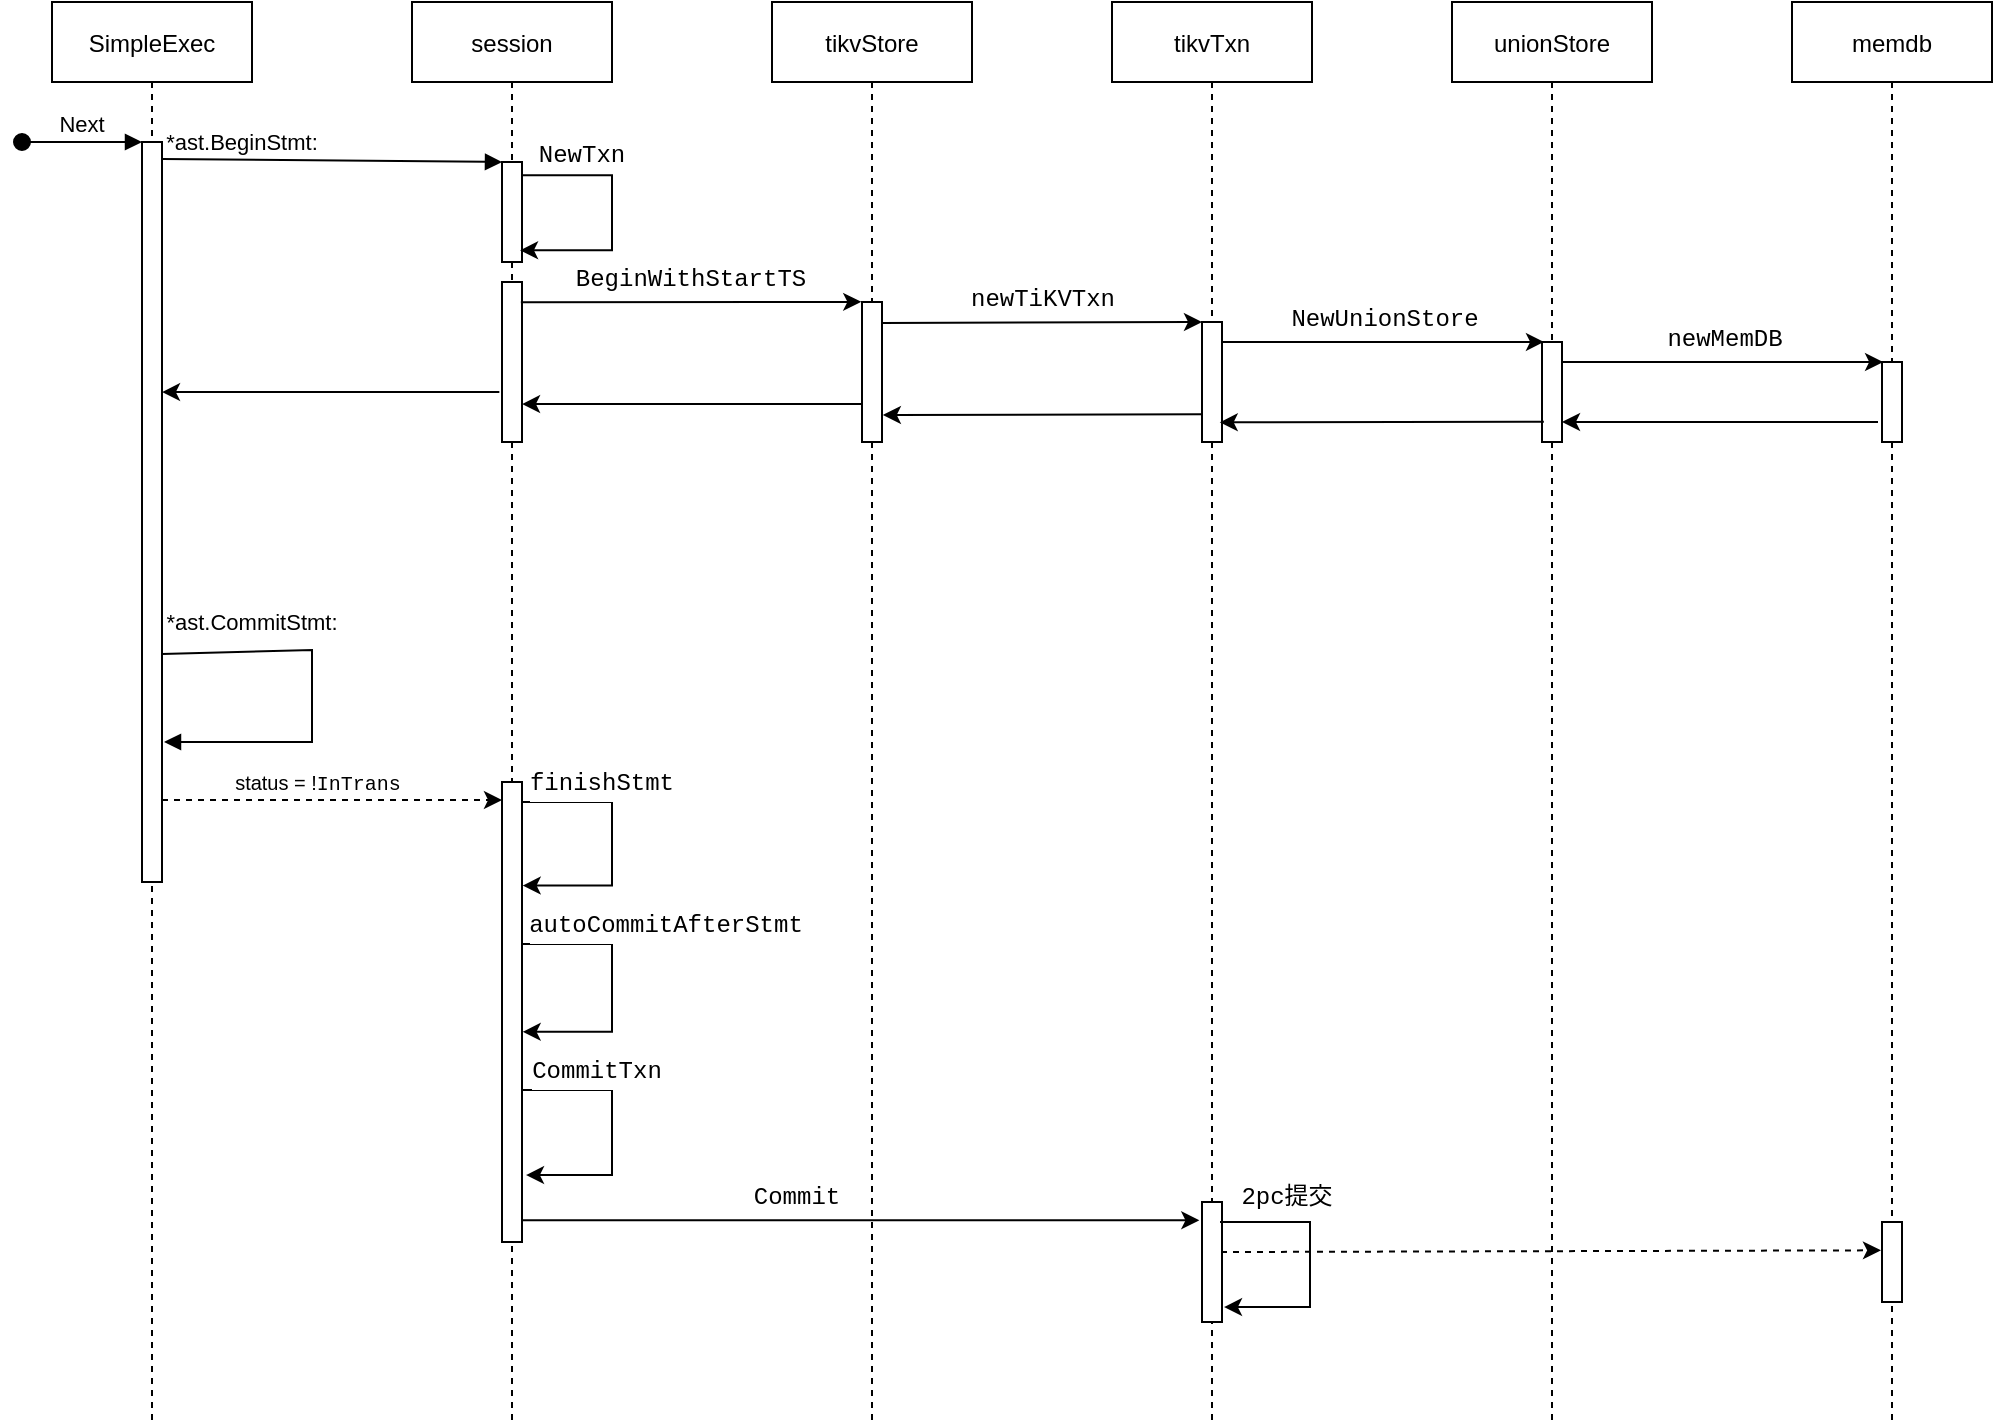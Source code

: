 <mxfile version="14.1.8" type="device"><diagram id="kgpKYQtTHZ0yAKxKKP6v" name="Page-1"><mxGraphModel dx="946" dy="600" grid="1" gridSize="10" guides="1" tooltips="1" connect="1" arrows="1" fold="1" page="1" pageScale="1" pageWidth="850" pageHeight="1100" math="0" shadow="0"><root><mxCell id="0"/><mxCell id="1" parent="0"/><mxCell id="3nuBFxr9cyL0pnOWT2aG-1" value="SimpleExec" style="shape=umlLifeline;perimeter=lifelinePerimeter;container=1;collapsible=0;recursiveResize=0;rounded=0;shadow=0;strokeWidth=1;labelBackgroundColor=#FFFFFF;" parent="1" vertex="1"><mxGeometry x="120" y="80" width="100" height="710" as="geometry"/></mxCell><mxCell id="3nuBFxr9cyL0pnOWT2aG-2" value="" style="points=[];perimeter=orthogonalPerimeter;rounded=0;shadow=0;strokeWidth=1;" parent="3nuBFxr9cyL0pnOWT2aG-1" vertex="1"><mxGeometry x="45" y="70" width="10" height="370" as="geometry"/></mxCell><mxCell id="3nuBFxr9cyL0pnOWT2aG-3" value="Next" style="verticalAlign=bottom;startArrow=oval;endArrow=block;startSize=8;shadow=0;strokeWidth=1;" parent="3nuBFxr9cyL0pnOWT2aG-1" target="3nuBFxr9cyL0pnOWT2aG-2" edge="1"><mxGeometry relative="1" as="geometry"><mxPoint x="-15" y="70" as="sourcePoint"/></mxGeometry></mxCell><mxCell id="qtyFqkzQ8k7g6WZodHRV-35" value="" style="verticalAlign=bottom;endArrow=block;shadow=0;strokeWidth=1;exitX=1;exitY=0.692;exitDx=0;exitDy=0;exitPerimeter=0;labelBackgroundColor=#FFFFFF;rounded=0;" edge="1" parent="3nuBFxr9cyL0pnOWT2aG-1" source="3nuBFxr9cyL0pnOWT2aG-2"><mxGeometry relative="1" as="geometry"><mxPoint x="65" y="250.81" as="sourcePoint"/><mxPoint x="56" y="370" as="targetPoint"/><Array as="points"><mxPoint x="130" y="324"/><mxPoint x="130" y="370"/></Array></mxGeometry></mxCell><mxCell id="3nuBFxr9cyL0pnOWT2aG-5" value="session" style="shape=umlLifeline;perimeter=lifelinePerimeter;container=1;collapsible=0;recursiveResize=0;rounded=0;shadow=0;strokeWidth=1;" parent="1" vertex="1"><mxGeometry x="300" y="80" width="100" height="710" as="geometry"/></mxCell><mxCell id="3nuBFxr9cyL0pnOWT2aG-6" value="" style="points=[];perimeter=orthogonalPerimeter;rounded=0;shadow=0;strokeWidth=1;" parent="3nuBFxr9cyL0pnOWT2aG-5" vertex="1"><mxGeometry x="45" y="80" width="10" height="50" as="geometry"/></mxCell><mxCell id="qtyFqkzQ8k7g6WZodHRV-2" value="" style="endArrow=classic;html=1;fontColor=#FFFFFF;edgeStyle=elbowEdgeStyle;rounded=0;exitX=1;exitY=0.133;exitDx=0;exitDy=0;exitPerimeter=0;entryX=0.9;entryY=0.883;entryDx=0;entryDy=0;entryPerimeter=0;" edge="1" parent="3nuBFxr9cyL0pnOWT2aG-5" source="3nuBFxr9cyL0pnOWT2aG-6" target="3nuBFxr9cyL0pnOWT2aG-6"><mxGeometry width="50" height="50" relative="1" as="geometry"><mxPoint x="90" y="90" as="sourcePoint"/><mxPoint x="90" y="120" as="targetPoint"/><Array as="points"><mxPoint x="100" y="100"/><mxPoint x="215" y="139"/></Array></mxGeometry></mxCell><mxCell id="3nuBFxr9cyL0pnOWT2aG-4" value="" style="points=[];perimeter=orthogonalPerimeter;rounded=0;shadow=0;strokeWidth=1;" parent="3nuBFxr9cyL0pnOWT2aG-5" vertex="1"><mxGeometry x="45" y="140" width="10" height="80" as="geometry"/></mxCell><mxCell id="qtyFqkzQ8k7g6WZodHRV-40" value="" style="points=[];perimeter=orthogonalPerimeter;rounded=0;shadow=0;strokeWidth=1;" vertex="1" parent="3nuBFxr9cyL0pnOWT2aG-5"><mxGeometry x="45" y="390" width="10" height="230" as="geometry"/></mxCell><mxCell id="3nuBFxr9cyL0pnOWT2aG-8" value="" style="verticalAlign=bottom;endArrow=block;entryX=0;entryY=0;shadow=0;strokeWidth=1;exitX=1;exitY=0.023;exitDx=0;exitDy=0;exitPerimeter=0;" parent="1" source="3nuBFxr9cyL0pnOWT2aG-2" target="3nuBFxr9cyL0pnOWT2aG-6" edge="1"><mxGeometry relative="1" as="geometry"><mxPoint x="180" y="210" as="sourcePoint"/></mxGeometry></mxCell><mxCell id="qtyFqkzQ8k7g6WZodHRV-4" value="&lt;div style=&quot;font-family: menlo, monaco, &amp;quot;courier new&amp;quot;, monospace; line-height: 18px;&quot;&gt;&lt;span style=&quot;&quot;&gt;NewTxn&lt;/span&gt;&lt;/div&gt;" style="text;html=1;strokeColor=none;fillColor=none;align=center;verticalAlign=middle;whiteSpace=wrap;rounded=0;labelBackgroundColor=#FFFFFF;" vertex="1" parent="1"><mxGeometry x="355" y="146" width="60" height="20" as="geometry"/></mxCell><mxCell id="qtyFqkzQ8k7g6WZodHRV-5" value="tikvStore" style="shape=umlLifeline;perimeter=lifelinePerimeter;container=1;collapsible=0;recursiveResize=0;rounded=0;shadow=0;strokeWidth=1;" vertex="1" parent="1"><mxGeometry x="480" y="80" width="100" height="710" as="geometry"/></mxCell><mxCell id="qtyFqkzQ8k7g6WZodHRV-6" value="" style="points=[];perimeter=orthogonalPerimeter;rounded=0;shadow=0;strokeWidth=1;" vertex="1" parent="qtyFqkzQ8k7g6WZodHRV-5"><mxGeometry x="45" y="150" width="10" height="70" as="geometry"/></mxCell><mxCell id="qtyFqkzQ8k7g6WZodHRV-9" value="tikvTxn" style="shape=umlLifeline;perimeter=lifelinePerimeter;container=1;collapsible=0;recursiveResize=0;rounded=0;shadow=0;strokeWidth=1;" vertex="1" parent="1"><mxGeometry x="650" y="80" width="100" height="710" as="geometry"/></mxCell><mxCell id="qtyFqkzQ8k7g6WZodHRV-10" value="" style="points=[];perimeter=orthogonalPerimeter;rounded=0;shadow=0;strokeWidth=1;" vertex="1" parent="qtyFqkzQ8k7g6WZodHRV-9"><mxGeometry x="45" y="160" width="10" height="60" as="geometry"/></mxCell><mxCell id="qtyFqkzQ8k7g6WZodHRV-57" value="" style="points=[];perimeter=orthogonalPerimeter;rounded=0;shadow=0;strokeWidth=1;" vertex="1" parent="qtyFqkzQ8k7g6WZodHRV-9"><mxGeometry x="45" y="600" width="10" height="60" as="geometry"/></mxCell><mxCell id="qtyFqkzQ8k7g6WZodHRV-13" value="unionStore" style="shape=umlLifeline;perimeter=lifelinePerimeter;container=1;collapsible=0;recursiveResize=0;rounded=0;shadow=0;strokeWidth=1;" vertex="1" parent="1"><mxGeometry x="820" y="80" width="100" height="710" as="geometry"/></mxCell><mxCell id="qtyFqkzQ8k7g6WZodHRV-14" value="" style="points=[];perimeter=orthogonalPerimeter;rounded=0;shadow=0;strokeWidth=1;" vertex="1" parent="qtyFqkzQ8k7g6WZodHRV-13"><mxGeometry x="45" y="170" width="10" height="50" as="geometry"/></mxCell><mxCell id="qtyFqkzQ8k7g6WZodHRV-17" value="&lt;div style=&quot;font-family: &amp;#34;menlo&amp;#34; , &amp;#34;monaco&amp;#34; , &amp;#34;courier new&amp;#34; , monospace ; font-size: 12px ; line-height: 18px&quot;&gt;&lt;div style=&quot;font-family: &amp;#34;menlo&amp;#34; , &amp;#34;monaco&amp;#34; , &amp;#34;courier new&amp;#34; , monospace ; line-height: 18px&quot;&gt;&lt;div style=&quot;font-family: &amp;#34;menlo&amp;#34; , &amp;#34;monaco&amp;#34; , &amp;#34;courier new&amp;#34; , monospace ; line-height: 18px&quot;&gt;&lt;span style=&quot;background-color: rgb(255 , 255 , 255)&quot;&gt;BeginWithStartTS&lt;/span&gt;&lt;/div&gt;&lt;/div&gt;&lt;/div&gt;" style="endArrow=classic;fontColor=#000000;exitX=0.943;exitY=0.127;exitDx=0;exitDy=0;exitPerimeter=0;entryX=-0.036;entryY=-0.001;entryDx=0;entryDy=0;entryPerimeter=0;html=1;verticalAlign=bottom;" edge="1" parent="1" source="3nuBFxr9cyL0pnOWT2aG-4" target="qtyFqkzQ8k7g6WZodHRV-6"><mxGeometry width="50" height="50" relative="1" as="geometry"><mxPoint x="360" y="230" as="sourcePoint"/><mxPoint x="525" y="232" as="targetPoint"/></mxGeometry></mxCell><mxCell id="qtyFqkzQ8k7g6WZodHRV-24" value="&lt;div style=&quot;font-family: &amp;#34;menlo&amp;#34; , &amp;#34;monaco&amp;#34; , &amp;#34;courier new&amp;#34; , monospace ; font-size: 12px ; line-height: 18px&quot;&gt;&lt;div style=&quot;font-family: &amp;#34;menlo&amp;#34; , &amp;#34;monaco&amp;#34; , &amp;#34;courier new&amp;#34; , monospace ; line-height: 18px&quot;&gt;&lt;div style=&quot;font-family: &amp;#34;menlo&amp;#34; , &amp;#34;monaco&amp;#34; , &amp;#34;courier new&amp;#34; , monospace ; line-height: 18px&quot;&gt;&lt;span style=&quot;background-color: rgb(255 , 255 , 255)&quot;&gt;newTiKVTxn&lt;/span&gt;&lt;/div&gt;&lt;/div&gt;&lt;/div&gt;" style="endArrow=classic;fontColor=#000000;exitX=0.99;exitY=0.15;exitDx=0;exitDy=0;exitPerimeter=0;entryX=0;entryY=0;entryDx=0;entryDy=0;entryPerimeter=0;html=1;verticalAlign=bottom;" edge="1" parent="1" source="qtyFqkzQ8k7g6WZodHRV-6" target="qtyFqkzQ8k7g6WZodHRV-10"><mxGeometry width="50" height="50" relative="1" as="geometry"><mxPoint x="530" y="250.22" as="sourcePoint"/><mxPoint x="700.21" y="250.0" as="targetPoint"/></mxGeometry></mxCell><mxCell id="qtyFqkzQ8k7g6WZodHRV-25" value="&lt;div style=&quot;font-family: &amp;#34;menlo&amp;#34; , &amp;#34;monaco&amp;#34; , &amp;#34;courier new&amp;#34; , monospace ; font-size: 12px ; line-height: 18px&quot;&gt;&lt;div style=&quot;font-family: &amp;#34;menlo&amp;#34; , &amp;#34;monaco&amp;#34; , &amp;#34;courier new&amp;#34; , monospace ; line-height: 18px&quot;&gt;&lt;div style=&quot;font-family: &amp;#34;menlo&amp;#34; , &amp;#34;monaco&amp;#34; , &amp;#34;courier new&amp;#34; , monospace ; line-height: 18px&quot;&gt;&lt;div style=&quot;font-family: &amp;#34;menlo&amp;#34; , &amp;#34;monaco&amp;#34; , &amp;#34;courier new&amp;#34; , monospace ; line-height: 18px&quot;&gt;&lt;span style=&quot;background-color: rgb(255 , 255 , 255)&quot;&gt;NewUnionStore&lt;/span&gt;&lt;/div&gt;&lt;/div&gt;&lt;/div&gt;&lt;/div&gt;" style="endArrow=classic;fontColor=#000000;entryX=0.1;entryY=-0.001;entryDx=0;entryDy=0;entryPerimeter=0;html=1;verticalAlign=bottom;" edge="1" parent="1" source="qtyFqkzQ8k7g6WZodHRV-10" target="qtyFqkzQ8k7g6WZodHRV-14"><mxGeometry width="50" height="50" relative="1" as="geometry"><mxPoint x="710" y="270.02" as="sourcePoint"/><mxPoint x="869.76" y="270" as="targetPoint"/></mxGeometry></mxCell><mxCell id="qtyFqkzQ8k7g6WZodHRV-27" value="memdb" style="shape=umlLifeline;perimeter=lifelinePerimeter;container=1;collapsible=0;recursiveResize=0;rounded=0;shadow=0;strokeWidth=1;" vertex="1" parent="1"><mxGeometry x="990" y="80" width="100" height="710" as="geometry"/></mxCell><mxCell id="qtyFqkzQ8k7g6WZodHRV-28" value="" style="points=[];perimeter=orthogonalPerimeter;rounded=0;shadow=0;strokeWidth=1;" vertex="1" parent="qtyFqkzQ8k7g6WZodHRV-27"><mxGeometry x="45" y="180" width="10" height="40" as="geometry"/></mxCell><mxCell id="qtyFqkzQ8k7g6WZodHRV-64" value="" style="points=[];perimeter=orthogonalPerimeter;rounded=0;shadow=0;strokeWidth=1;" vertex="1" parent="qtyFqkzQ8k7g6WZodHRV-27"><mxGeometry x="45" y="610" width="10" height="40" as="geometry"/></mxCell><mxCell id="qtyFqkzQ8k7g6WZodHRV-29" value="&lt;div style=&quot;font-family: &amp;#34;menlo&amp;#34; , &amp;#34;monaco&amp;#34; , &amp;#34;courier new&amp;#34; , monospace ; font-size: 12px ; line-height: 18px&quot;&gt;&lt;div style=&quot;font-family: &amp;#34;menlo&amp;#34; , &amp;#34;monaco&amp;#34; , &amp;#34;courier new&amp;#34; , monospace ; line-height: 18px&quot;&gt;&lt;div style=&quot;font-family: &amp;#34;menlo&amp;#34; , &amp;#34;monaco&amp;#34; , &amp;#34;courier new&amp;#34; , monospace ; line-height: 18px&quot;&gt;&lt;div style=&quot;font-family: &amp;#34;menlo&amp;#34; , &amp;#34;monaco&amp;#34; , &amp;#34;courier new&amp;#34; , monospace ; line-height: 18px&quot;&gt;&lt;div style=&quot;font-family: &amp;#34;menlo&amp;#34; , &amp;#34;monaco&amp;#34; , &amp;#34;courier new&amp;#34; , monospace ; line-height: 18px&quot;&gt;&lt;span style=&quot;background-color: rgb(255 , 255 , 255)&quot;&gt;newMemDB&lt;/span&gt;&lt;/div&gt;&lt;/div&gt;&lt;/div&gt;&lt;/div&gt;&lt;/div&gt;" style="endArrow=classic;fontColor=#000000;entryX=0.055;entryY=0;entryDx=0;entryDy=0;entryPerimeter=0;html=1;verticalAlign=bottom;" edge="1" parent="1" source="qtyFqkzQ8k7g6WZodHRV-14" target="qtyFqkzQ8k7g6WZodHRV-28"><mxGeometry width="50" height="50" relative="1" as="geometry"><mxPoint x="880" y="270.0" as="sourcePoint"/><mxPoint x="1041" y="270.0" as="targetPoint"/></mxGeometry></mxCell><mxCell id="qtyFqkzQ8k7g6WZodHRV-30" value="" style="endArrow=classic;html=1;fontColor=#000000;exitX=-0.2;exitY=0.75;exitDx=0;exitDy=0;exitPerimeter=0;" edge="1" parent="1" source="qtyFqkzQ8k7g6WZodHRV-28" target="qtyFqkzQ8k7g6WZodHRV-14"><mxGeometry width="50" height="50" relative="1" as="geometry"><mxPoint x="770" y="440" as="sourcePoint"/><mxPoint x="880" y="290" as="targetPoint"/></mxGeometry></mxCell><mxCell id="qtyFqkzQ8k7g6WZodHRV-31" value="" style="endArrow=classic;html=1;fontColor=#000000;exitX=0.093;exitY=0.797;exitDx=0;exitDy=0;exitPerimeter=0;entryX=0.886;entryY=0.836;entryDx=0;entryDy=0;entryPerimeter=0;" edge="1" parent="1" source="qtyFqkzQ8k7g6WZodHRV-14" target="qtyFqkzQ8k7g6WZodHRV-10"><mxGeometry width="50" height="50" relative="1" as="geometry"><mxPoint x="760" y="380" as="sourcePoint"/><mxPoint x="710" y="290" as="targetPoint"/></mxGeometry></mxCell><mxCell id="qtyFqkzQ8k7g6WZodHRV-32" value="" style="endArrow=classic;html=1;fontColor=#000000;exitX=0.003;exitY=0.768;exitDx=0;exitDy=0;exitPerimeter=0;entryX=1.042;entryY=0.807;entryDx=0;entryDy=0;entryPerimeter=0;" edge="1" parent="1" source="qtyFqkzQ8k7g6WZodHRV-10" target="qtyFqkzQ8k7g6WZodHRV-6"><mxGeometry width="50" height="50" relative="1" as="geometry"><mxPoint x="694" y="283" as="sourcePoint"/><mxPoint x="540" y="286" as="targetPoint"/></mxGeometry></mxCell><mxCell id="qtyFqkzQ8k7g6WZodHRV-33" value="" style="endArrow=classic;html=1;fontColor=#000000;exitX=0;exitY=0.729;exitDx=0;exitDy=0;exitPerimeter=0;" edge="1" parent="1" source="qtyFqkzQ8k7g6WZodHRV-6" target="3nuBFxr9cyL0pnOWT2aG-4"><mxGeometry width="50" height="50" relative="1" as="geometry"><mxPoint x="560" y="330" as="sourcePoint"/><mxPoint x="355" y="280" as="targetPoint"/></mxGeometry></mxCell><mxCell id="qtyFqkzQ8k7g6WZodHRV-34" value="" style="endArrow=classic;html=1;fontColor=#000000;exitX=-0.133;exitY=0.688;exitDx=0;exitDy=0;exitPerimeter=0;" edge="1" parent="1" source="3nuBFxr9cyL0pnOWT2aG-4" target="3nuBFxr9cyL0pnOWT2aG-2"><mxGeometry width="50" height="50" relative="1" as="geometry"><mxPoint x="240" y="390" as="sourcePoint"/><mxPoint x="290" y="340" as="targetPoint"/></mxGeometry></mxCell><mxCell id="qtyFqkzQ8k7g6WZodHRV-36" value="&lt;span style=&quot;font-size: 11px&quot;&gt;*ast.BeginStmt:&lt;/span&gt;" style="text;html=1;strokeColor=none;fillColor=none;align=center;verticalAlign=middle;whiteSpace=wrap;rounded=0;labelBackgroundColor=#FFFFFF;fontColor=#000000;" vertex="1" parent="1"><mxGeometry x="170" y="140" width="90" height="20" as="geometry"/></mxCell><mxCell id="qtyFqkzQ8k7g6WZodHRV-37" value="&lt;span style=&quot;font-size: 11px&quot;&gt;*ast.CommitStmt:&lt;/span&gt;" style="text;html=1;strokeColor=none;fillColor=none;align=center;verticalAlign=middle;whiteSpace=wrap;rounded=0;labelBackgroundColor=#FFFFFF;fontColor=#000000;" vertex="1" parent="1"><mxGeometry x="170" y="380" width="100" height="20" as="geometry"/></mxCell><mxCell id="qtyFqkzQ8k7g6WZodHRV-38" value="&lt;span style=&quot;background-color: rgb(255 , 255 , 255) ; font-size: 10px&quot;&gt;status = !&lt;span style=&quot;font-family: &amp;#34;menlo&amp;#34; , &amp;#34;monaco&amp;#34; , &amp;#34;courier new&amp;#34; , monospace&quot;&gt;InTrans&lt;/span&gt;&lt;/span&gt;" style="text;html=1;strokeColor=none;fillColor=none;align=center;verticalAlign=middle;whiteSpace=wrap;rounded=0;labelBackgroundColor=#FFFFFF;fontColor=#000000;" vertex="1" parent="1"><mxGeometry x="178" y="460" width="150" height="20" as="geometry"/></mxCell><mxCell id="qtyFqkzQ8k7g6WZodHRV-39" value="" style="endArrow=classic;html=1;labelBackgroundColor=#FFFFFF;fontColor=#000000;dashed=1;" edge="1" parent="1" source="3nuBFxr9cyL0pnOWT2aG-2"><mxGeometry width="50" height="50" relative="1" as="geometry"><mxPoint x="230" y="510" as="sourcePoint"/><mxPoint x="345" y="479" as="targetPoint"/></mxGeometry></mxCell><mxCell id="qtyFqkzQ8k7g6WZodHRV-41" value="" style="endArrow=classic;html=1;fontColor=#FFFFFF;edgeStyle=elbowEdgeStyle;rounded=0;exitX=1;exitY=0.133;exitDx=0;exitDy=0;exitPerimeter=0;entryX=1.033;entryY=0.167;entryDx=0;entryDy=0;entryPerimeter=0;" edge="1" parent="1"><mxGeometry width="50" height="50" relative="1" as="geometry"><mxPoint x="355.0" y="480" as="sourcePoint"/><mxPoint x="355.33" y="521.77" as="targetPoint"/><Array as="points"><mxPoint x="400" y="493.35"/><mxPoint x="515" y="532.35"/></Array></mxGeometry></mxCell><mxCell id="qtyFqkzQ8k7g6WZodHRV-42" value="&lt;div style=&quot;font-family: &amp;#34;menlo&amp;#34; , &amp;#34;monaco&amp;#34; , &amp;#34;courier new&amp;#34; , monospace ; line-height: 18px&quot;&gt;&lt;span style=&quot;background-color: rgb(255 , 255 , 255)&quot;&gt;finishStmt&lt;/span&gt;&lt;/div&gt;" style="text;html=1;strokeColor=none;fillColor=none;align=center;verticalAlign=middle;whiteSpace=wrap;rounded=0;labelBackgroundColor=#FFFFFF;fontColor=#000000;" vertex="1" parent="1"><mxGeometry x="355" y="460" width="80" height="20" as="geometry"/></mxCell><mxCell id="qtyFqkzQ8k7g6WZodHRV-52" value="" style="endArrow=classic;html=1;fontColor=#FFFFFF;edgeStyle=elbowEdgeStyle;rounded=0;exitX=1;exitY=0.133;exitDx=0;exitDy=0;exitPerimeter=0;entryX=1.033;entryY=0.403;entryDx=0;entryDy=0;entryPerimeter=0;" edge="1" parent="1"><mxGeometry width="50" height="50" relative="1" as="geometry"><mxPoint x="355.0" y="551" as="sourcePoint"/><mxPoint x="355.33" y="594.93" as="targetPoint"/><Array as="points"><mxPoint x="400" y="564.35"/><mxPoint x="515" y="603.35"/></Array></mxGeometry></mxCell><mxCell id="qtyFqkzQ8k7g6WZodHRV-53" value="&lt;div style=&quot;font-family: &amp;#34;menlo&amp;#34; , &amp;#34;monaco&amp;#34; , &amp;#34;courier new&amp;#34; , monospace ; line-height: 18px&quot;&gt;&lt;div style=&quot;font-family: &amp;#34;menlo&amp;#34; , &amp;#34;monaco&amp;#34; , &amp;#34;courier new&amp;#34; , monospace ; line-height: 18px&quot;&gt;&lt;span style=&quot;background-color: rgb(255 , 255 , 255)&quot;&gt;autoCommitAfterStmt&lt;/span&gt;&lt;/div&gt;&lt;/div&gt;" style="text;html=1;strokeColor=none;fillColor=none;align=center;verticalAlign=middle;whiteSpace=wrap;rounded=0;labelBackgroundColor=#FFFFFF;fontColor=#000000;" vertex="1" parent="1"><mxGeometry x="355" y="531" width="144" height="20" as="geometry"/></mxCell><mxCell id="qtyFqkzQ8k7g6WZodHRV-55" value="" style="endArrow=classic;html=1;fontColor=#FFFFFF;edgeStyle=elbowEdgeStyle;rounded=0;exitX=1;exitY=0.133;exitDx=0;exitDy=0;exitPerimeter=0;entryX=1.2;entryY=0.634;entryDx=0;entryDy=0;entryPerimeter=0;" edge="1" parent="1"><mxGeometry width="50" height="50" relative="1" as="geometry"><mxPoint x="355.0" y="624" as="sourcePoint"/><mxPoint x="357" y="666.54" as="targetPoint"/><Array as="points"><mxPoint x="400" y="637.35"/><mxPoint x="515" y="676.35"/></Array></mxGeometry></mxCell><mxCell id="qtyFqkzQ8k7g6WZodHRV-56" value="&lt;div style=&quot;font-family: &amp;#34;menlo&amp;#34; , &amp;#34;monaco&amp;#34; , &amp;#34;courier new&amp;#34; , monospace ; line-height: 18px&quot;&gt;&lt;div style=&quot;font-family: &amp;#34;menlo&amp;#34; , &amp;#34;monaco&amp;#34; , &amp;#34;courier new&amp;#34; , monospace ; line-height: 18px&quot;&gt;&lt;div style=&quot;font-family: &amp;#34;menlo&amp;#34; , &amp;#34;monaco&amp;#34; , &amp;#34;courier new&amp;#34; , monospace ; line-height: 18px ; white-space: pre&quot;&gt;&lt;span style=&quot;background-color: rgb(255 , 255 , 255)&quot;&gt;CommitTxn&lt;/span&gt;&lt;/div&gt;&lt;/div&gt;&lt;/div&gt;" style="text;html=1;strokeColor=none;fillColor=none;align=center;verticalAlign=middle;whiteSpace=wrap;rounded=0;labelBackgroundColor=#FFFFFF;fontColor=#000000;" vertex="1" parent="1"><mxGeometry x="355" y="604" width="75" height="20" as="geometry"/></mxCell><mxCell id="qtyFqkzQ8k7g6WZodHRV-58" value="" style="endArrow=classic;html=1;labelBackgroundColor=#FFFFFF;fontColor=#000000;entryX=-0.133;entryY=0.153;entryDx=0;entryDy=0;entryPerimeter=0;" edge="1" parent="1" source="qtyFqkzQ8k7g6WZodHRV-40" target="qtyFqkzQ8k7g6WZodHRV-57"><mxGeometry width="50" height="50" relative="1" as="geometry"><mxPoint x="590" y="660" as="sourcePoint"/><mxPoint x="640" y="610" as="targetPoint"/></mxGeometry></mxCell><mxCell id="qtyFqkzQ8k7g6WZodHRV-59" value="&lt;div style=&quot;font-family: &amp;#34;menlo&amp;#34; , &amp;#34;monaco&amp;#34; , &amp;#34;courier new&amp;#34; , monospace ; line-height: 18px&quot;&gt;&lt;div style=&quot;font-family: &amp;#34;menlo&amp;#34; , &amp;#34;monaco&amp;#34; , &amp;#34;courier new&amp;#34; , monospace ; line-height: 18px&quot;&gt;&lt;div style=&quot;font-family: &amp;#34;menlo&amp;#34; , &amp;#34;monaco&amp;#34; , &amp;#34;courier new&amp;#34; , monospace ; line-height: 18px&quot;&gt;&lt;div style=&quot;font-family: &amp;#34;menlo&amp;#34; , &amp;#34;monaco&amp;#34; , &amp;#34;courier new&amp;#34; , monospace ; line-height: 18px&quot;&gt;&lt;span style=&quot;background-color: rgb(255 , 255 , 255)&quot;&gt;Commit&lt;/span&gt;&lt;/div&gt;&lt;/div&gt;&lt;/div&gt;&lt;/div&gt;" style="text;html=1;strokeColor=none;fillColor=none;align=center;verticalAlign=middle;whiteSpace=wrap;rounded=0;labelBackgroundColor=#FFFFFF;fontColor=#000000;" vertex="1" parent="1"><mxGeometry x="470" y="667" width="45" height="20" as="geometry"/></mxCell><mxCell id="qtyFqkzQ8k7g6WZodHRV-60" value="" style="endArrow=classic;html=1;fontColor=#FFFFFF;edgeStyle=elbowEdgeStyle;rounded=0;exitX=1;exitY=0.133;exitDx=0;exitDy=0;exitPerimeter=0;entryX=1.2;entryY=0.634;entryDx=0;entryDy=0;entryPerimeter=0;" edge="1" parent="1"><mxGeometry width="50" height="50" relative="1" as="geometry"><mxPoint x="704" y="690" as="sourcePoint"/><mxPoint x="706" y="732.54" as="targetPoint"/><Array as="points"><mxPoint x="749" y="703.35"/><mxPoint x="864" y="742.35"/></Array></mxGeometry></mxCell><mxCell id="qtyFqkzQ8k7g6WZodHRV-61" value="&lt;div style=&quot;font-family: &amp;#34;menlo&amp;#34; , &amp;#34;monaco&amp;#34; , &amp;#34;courier new&amp;#34; , monospace ; line-height: 18px&quot;&gt;&lt;div style=&quot;font-family: &amp;#34;menlo&amp;#34; , &amp;#34;monaco&amp;#34; , &amp;#34;courier new&amp;#34; , monospace ; line-height: 18px&quot;&gt;&lt;div style=&quot;font-family: &amp;#34;menlo&amp;#34; , &amp;#34;monaco&amp;#34; , &amp;#34;courier new&amp;#34; , monospace ; line-height: 18px ; white-space: pre&quot;&gt;&lt;span style=&quot;background-color: rgb(255 , 255 , 255)&quot;&gt;2pc提交&lt;/span&gt;&lt;/div&gt;&lt;/div&gt;&lt;/div&gt;" style="text;html=1;strokeColor=none;fillColor=none;align=center;verticalAlign=middle;whiteSpace=wrap;rounded=0;labelBackgroundColor=#FFFFFF;fontColor=#000000;" vertex="1" parent="1"><mxGeometry x="700" y="667" width="75" height="20" as="geometry"/></mxCell><mxCell id="qtyFqkzQ8k7g6WZodHRV-63" value="" style="endArrow=classic;html=1;labelBackgroundColor=#FFFFFF;fontColor=#000000;exitX=0.95;exitY=0.417;exitDx=0;exitDy=0;exitPerimeter=0;entryX=-0.05;entryY=0.354;entryDx=0;entryDy=0;entryPerimeter=0;dashed=1;" edge="1" parent="1" source="qtyFqkzQ8k7g6WZodHRV-57" target="qtyFqkzQ8k7g6WZodHRV-64"><mxGeometry width="50" height="50" relative="1" as="geometry"><mxPoint x="870" y="650" as="sourcePoint"/><mxPoint x="990" y="705" as="targetPoint"/></mxGeometry></mxCell></root></mxGraphModel></diagram></mxfile>